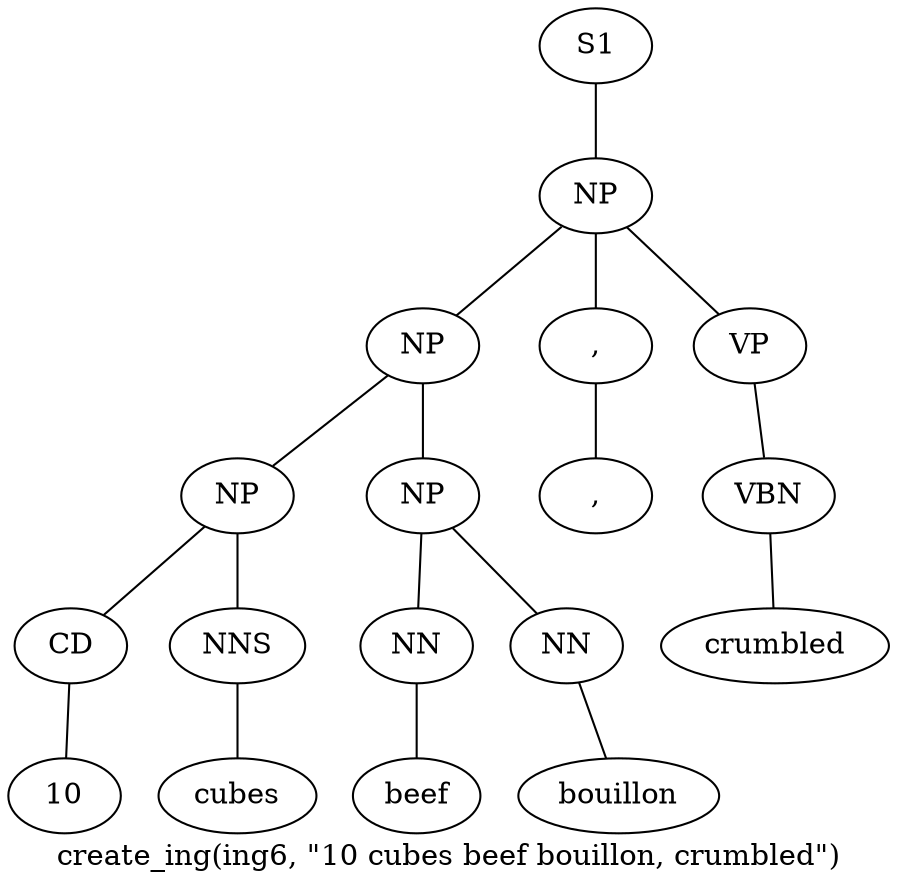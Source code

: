 graph SyntaxGraph {
	label = "create_ing(ing6, \"10 cubes beef bouillon, crumbled\")";
	Node0 [label="S1"];
	Node1 [label="NP"];
	Node2 [label="NP"];
	Node3 [label="NP"];
	Node4 [label="CD"];
	Node5 [label="10"];
	Node6 [label="NNS"];
	Node7 [label="cubes"];
	Node8 [label="NP"];
	Node9 [label="NN"];
	Node10 [label="beef"];
	Node11 [label="NN"];
	Node12 [label="bouillon"];
	Node13 [label=","];
	Node14 [label=","];
	Node15 [label="VP"];
	Node16 [label="VBN"];
	Node17 [label="crumbled"];

	Node0 -- Node1;
	Node1 -- Node2;
	Node1 -- Node13;
	Node1 -- Node15;
	Node2 -- Node3;
	Node2 -- Node8;
	Node3 -- Node4;
	Node3 -- Node6;
	Node4 -- Node5;
	Node6 -- Node7;
	Node8 -- Node9;
	Node8 -- Node11;
	Node9 -- Node10;
	Node11 -- Node12;
	Node13 -- Node14;
	Node15 -- Node16;
	Node16 -- Node17;
}